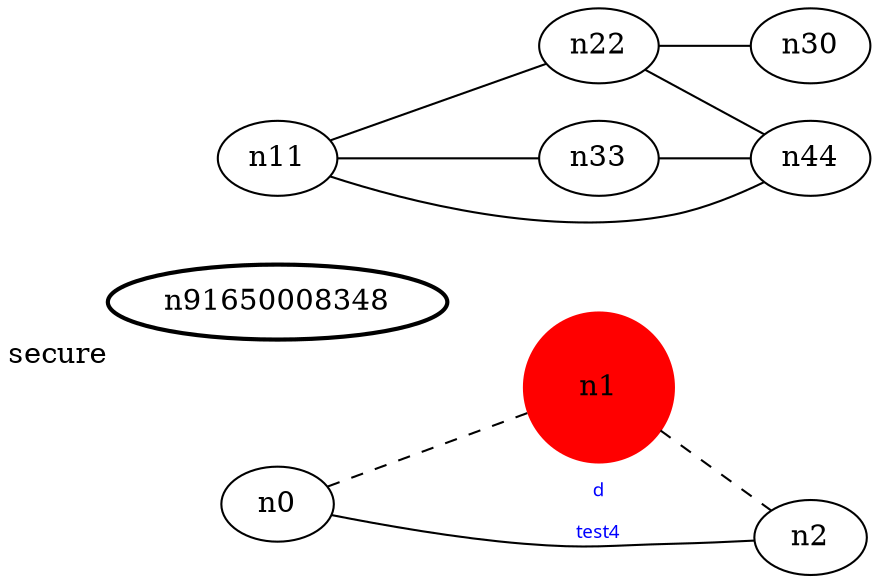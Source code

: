 graph test4 {
	rankdir=LR;
	fontcolor=blue; /* c0; c1; c0 -- c32768 */
	n0 [style=dotte󠁢d, fillcolor="#123456"]; // c2; c3; c2 -- c3
	n1 [height=1, width=1, color=red, style=filled];
	n91650008348 [style=bold, xlabel="secure"];
	n0 -- n1 -- n2[style=dashed];
	n0 -- n2 [fontname="comic sans", label="d\n\l\G", fontcolor=blue, fontsize=9];
	n11 -- n22;
	n11 -- n33;
	n11 -- n44;
	n22 -- n30;
	n22 -- n44;
	n33 -- n44;
}
